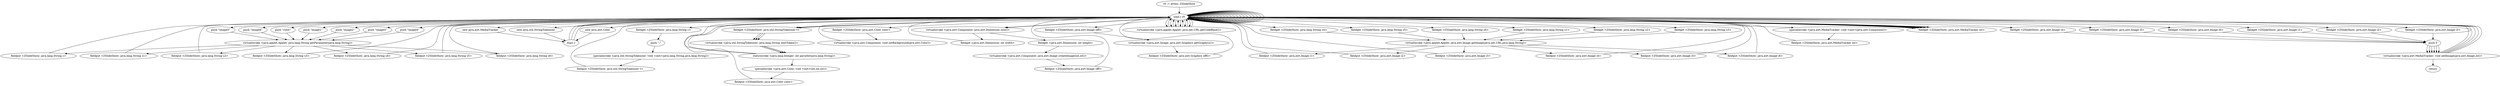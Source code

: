 digraph "" {
    "r0 := @this: ZSlideShow"
    "load.r r0"
    "r0 := @this: ZSlideShow"->"load.r r0";
    "load.r r0"->"load.r r0";
    "push \"color\""
    "load.r r0"->"push \"color\"";
    "virtualinvoke <java.applet.Applet: java.lang.String getParameter(java.lang.String)>"
    "push \"color\""->"virtualinvoke <java.applet.Applet: java.lang.String getParameter(java.lang.String)>";
    "fieldput <ZSlideShow: java.lang.String c>"
    "virtualinvoke <java.applet.Applet: java.lang.String getParameter(java.lang.String)>"->"fieldput <ZSlideShow: java.lang.String c>";
    "fieldput <ZSlideShow: java.lang.String c>"->"load.r r0";
    "new java.util.StringTokenizer"
    "load.r r0"->"new java.util.StringTokenizer";
    "dup1.r"
    "new java.util.StringTokenizer"->"dup1.r";
    "dup1.r"->"load.r r0";
    "fieldget <ZSlideShow: java.lang.String c>"
    "load.r r0"->"fieldget <ZSlideShow: java.lang.String c>";
    "push \";\""
    "fieldget <ZSlideShow: java.lang.String c>"->"push \";\"";
    "specialinvoke <java.util.StringTokenizer: void <init>(java.lang.String,java.lang.String)>"
    "push \";\""->"specialinvoke <java.util.StringTokenizer: void <init>(java.lang.String,java.lang.String)>";
    "fieldput <ZSlideShow: java.util.StringTokenizer t>"
    "specialinvoke <java.util.StringTokenizer: void <init>(java.lang.String,java.lang.String)>"->"fieldput <ZSlideShow: java.util.StringTokenizer t>";
    "fieldput <ZSlideShow: java.util.StringTokenizer t>"->"load.r r0";
    "new java.awt.Color"
    "load.r r0"->"new java.awt.Color";
    "new java.awt.Color"->"dup1.r";
    "dup1.r"->"load.r r0";
    "fieldget <ZSlideShow: java.util.StringTokenizer t>"
    "load.r r0"->"fieldget <ZSlideShow: java.util.StringTokenizer t>";
    "virtualinvoke <java.util.StringTokenizer: java.lang.String nextToken()>"
    "fieldget <ZSlideShow: java.util.StringTokenizer t>"->"virtualinvoke <java.util.StringTokenizer: java.lang.String nextToken()>";
    "staticinvoke <java.lang.Integer: int parseInt(java.lang.String)>"
    "virtualinvoke <java.util.StringTokenizer: java.lang.String nextToken()>"->"staticinvoke <java.lang.Integer: int parseInt(java.lang.String)>";
    "staticinvoke <java.lang.Integer: int parseInt(java.lang.String)>"->"load.r r0";
    "load.r r0"->"fieldget <ZSlideShow: java.util.StringTokenizer t>";
    "fieldget <ZSlideShow: java.util.StringTokenizer t>"->"virtualinvoke <java.util.StringTokenizer: java.lang.String nextToken()>";
    "virtualinvoke <java.util.StringTokenizer: java.lang.String nextToken()>"->"staticinvoke <java.lang.Integer: int parseInt(java.lang.String)>";
    "staticinvoke <java.lang.Integer: int parseInt(java.lang.String)>"->"load.r r0";
    "load.r r0"->"fieldget <ZSlideShow: java.util.StringTokenizer t>";
    "fieldget <ZSlideShow: java.util.StringTokenizer t>"->"virtualinvoke <java.util.StringTokenizer: java.lang.String nextToken()>";
    "virtualinvoke <java.util.StringTokenizer: java.lang.String nextToken()>"->"staticinvoke <java.lang.Integer: int parseInt(java.lang.String)>";
    "specialinvoke <java.awt.Color: void <init>(int,int,int)>"
    "staticinvoke <java.lang.Integer: int parseInt(java.lang.String)>"->"specialinvoke <java.awt.Color: void <init>(int,int,int)>";
    "fieldput <ZSlideShow: java.awt.Color color>"
    "specialinvoke <java.awt.Color: void <init>(int,int,int)>"->"fieldput <ZSlideShow: java.awt.Color color>";
    "fieldput <ZSlideShow: java.awt.Color color>"->"load.r r0";
    "load.r r0"->"load.r r0";
    "fieldget <ZSlideShow: java.awt.Color color>"
    "load.r r0"->"fieldget <ZSlideShow: java.awt.Color color>";
    "virtualinvoke <java.awt.Component: void setBackground(java.awt.Color)>"
    "fieldget <ZSlideShow: java.awt.Color color>"->"virtualinvoke <java.awt.Component: void setBackground(java.awt.Color)>";
    "virtualinvoke <java.awt.Component: void setBackground(java.awt.Color)>"->"load.r r0";
    "load.r r0"->"load.r r0";
    "load.r r0"->"load.r r0";
    "virtualinvoke <java.awt.Component: java.awt.Dimension size()>"
    "load.r r0"->"virtualinvoke <java.awt.Component: java.awt.Dimension size()>";
    "fieldget <java.awt.Dimension: int width>"
    "virtualinvoke <java.awt.Component: java.awt.Dimension size()>"->"fieldget <java.awt.Dimension: int width>";
    "fieldget <java.awt.Dimension: int width>"->"load.r r0";
    "load.r r0"->"virtualinvoke <java.awt.Component: java.awt.Dimension size()>";
    "fieldget <java.awt.Dimension: int height>"
    "virtualinvoke <java.awt.Component: java.awt.Dimension size()>"->"fieldget <java.awt.Dimension: int height>";
    "virtualinvoke <java.awt.Component: java.awt.Image createImage(int,int)>"
    "fieldget <java.awt.Dimension: int height>"->"virtualinvoke <java.awt.Component: java.awt.Image createImage(int,int)>";
    "fieldput <ZSlideShow: java.awt.Image offI>"
    "virtualinvoke <java.awt.Component: java.awt.Image createImage(int,int)>"->"fieldput <ZSlideShow: java.awt.Image offI>";
    "fieldput <ZSlideShow: java.awt.Image offI>"->"load.r r0";
    "load.r r0"->"load.r r0";
    "fieldget <ZSlideShow: java.awt.Image offI>"
    "load.r r0"->"fieldget <ZSlideShow: java.awt.Image offI>";
    "virtualinvoke <java.awt.Image: java.awt.Graphics getGraphics()>"
    "fieldget <ZSlideShow: java.awt.Image offI>"->"virtualinvoke <java.awt.Image: java.awt.Graphics getGraphics()>";
    "fieldput <ZSlideShow: java.awt.Graphics offG>"
    "virtualinvoke <java.awt.Image: java.awt.Graphics getGraphics()>"->"fieldput <ZSlideShow: java.awt.Graphics offG>";
    "fieldput <ZSlideShow: java.awt.Graphics offG>"->"load.r r0";
    "load.r r0"->"load.r r0";
    "push \"image1\""
    "load.r r0"->"push \"image1\"";
    "push \"image1\""->"virtualinvoke <java.applet.Applet: java.lang.String getParameter(java.lang.String)>";
    "fieldput <ZSlideShow: java.lang.String s1>"
    "virtualinvoke <java.applet.Applet: java.lang.String getParameter(java.lang.String)>"->"fieldput <ZSlideShow: java.lang.String s1>";
    "fieldput <ZSlideShow: java.lang.String s1>"->"load.r r0";
    "load.r r0"->"load.r r0";
    "push \"image2\""
    "load.r r0"->"push \"image2\"";
    "push \"image2\""->"virtualinvoke <java.applet.Applet: java.lang.String getParameter(java.lang.String)>";
    "fieldput <ZSlideShow: java.lang.String s2>"
    "virtualinvoke <java.applet.Applet: java.lang.String getParameter(java.lang.String)>"->"fieldput <ZSlideShow: java.lang.String s2>";
    "fieldput <ZSlideShow: java.lang.String s2>"->"load.r r0";
    "load.r r0"->"load.r r0";
    "push \"image3\""
    "load.r r0"->"push \"image3\"";
    "push \"image3\""->"virtualinvoke <java.applet.Applet: java.lang.String getParameter(java.lang.String)>";
    "fieldput <ZSlideShow: java.lang.String s3>"
    "virtualinvoke <java.applet.Applet: java.lang.String getParameter(java.lang.String)>"->"fieldput <ZSlideShow: java.lang.String s3>";
    "fieldput <ZSlideShow: java.lang.String s3>"->"load.r r0";
    "load.r r0"->"load.r r0";
    "push \"image4\""
    "load.r r0"->"push \"image4\"";
    "push \"image4\""->"virtualinvoke <java.applet.Applet: java.lang.String getParameter(java.lang.String)>";
    "fieldput <ZSlideShow: java.lang.String s4>"
    "virtualinvoke <java.applet.Applet: java.lang.String getParameter(java.lang.String)>"->"fieldput <ZSlideShow: java.lang.String s4>";
    "fieldput <ZSlideShow: java.lang.String s4>"->"load.r r0";
    "load.r r0"->"load.r r0";
    "push \"image5\""
    "load.r r0"->"push \"image5\"";
    "push \"image5\""->"virtualinvoke <java.applet.Applet: java.lang.String getParameter(java.lang.String)>";
    "fieldput <ZSlideShow: java.lang.String s5>"
    "virtualinvoke <java.applet.Applet: java.lang.String getParameter(java.lang.String)>"->"fieldput <ZSlideShow: java.lang.String s5>";
    "fieldput <ZSlideShow: java.lang.String s5>"->"load.r r0";
    "load.r r0"->"load.r r0";
    "push \"image6\""
    "load.r r0"->"push \"image6\"";
    "push \"image6\""->"virtualinvoke <java.applet.Applet: java.lang.String getParameter(java.lang.String)>";
    "fieldput <ZSlideShow: java.lang.String s6>"
    "virtualinvoke <java.applet.Applet: java.lang.String getParameter(java.lang.String)>"->"fieldput <ZSlideShow: java.lang.String s6>";
    "fieldput <ZSlideShow: java.lang.String s6>"->"load.r r0";
    "load.r r0"->"load.r r0";
    "load.r r0"->"load.r r0";
    "virtualinvoke <java.applet.Applet: java.net.URL getCodeBase()>"
    "load.r r0"->"virtualinvoke <java.applet.Applet: java.net.URL getCodeBase()>";
    "virtualinvoke <java.applet.Applet: java.net.URL getCodeBase()>"->"load.r r0";
    "fieldget <ZSlideShow: java.lang.String s1>"
    "load.r r0"->"fieldget <ZSlideShow: java.lang.String s1>";
    "virtualinvoke <java.applet.Applet: java.awt.Image getImage(java.net.URL,java.lang.String)>"
    "fieldget <ZSlideShow: java.lang.String s1>"->"virtualinvoke <java.applet.Applet: java.awt.Image getImage(java.net.URL,java.lang.String)>";
    "fieldput <ZSlideShow: java.awt.Image i1>"
    "virtualinvoke <java.applet.Applet: java.awt.Image getImage(java.net.URL,java.lang.String)>"->"fieldput <ZSlideShow: java.awt.Image i1>";
    "fieldput <ZSlideShow: java.awt.Image i1>"->"load.r r0";
    "load.r r0"->"load.r r0";
    "load.r r0"->"load.r r0";
    "load.r r0"->"virtualinvoke <java.applet.Applet: java.net.URL getCodeBase()>";
    "virtualinvoke <java.applet.Applet: java.net.URL getCodeBase()>"->"load.r r0";
    "fieldget <ZSlideShow: java.lang.String s2>"
    "load.r r0"->"fieldget <ZSlideShow: java.lang.String s2>";
    "fieldget <ZSlideShow: java.lang.String s2>"->"virtualinvoke <java.applet.Applet: java.awt.Image getImage(java.net.URL,java.lang.String)>";
    "fieldput <ZSlideShow: java.awt.Image i2>"
    "virtualinvoke <java.applet.Applet: java.awt.Image getImage(java.net.URL,java.lang.String)>"->"fieldput <ZSlideShow: java.awt.Image i2>";
    "fieldput <ZSlideShow: java.awt.Image i2>"->"load.r r0";
    "load.r r0"->"load.r r0";
    "load.r r0"->"load.r r0";
    "load.r r0"->"virtualinvoke <java.applet.Applet: java.net.URL getCodeBase()>";
    "virtualinvoke <java.applet.Applet: java.net.URL getCodeBase()>"->"load.r r0";
    "fieldget <ZSlideShow: java.lang.String s3>"
    "load.r r0"->"fieldget <ZSlideShow: java.lang.String s3>";
    "fieldget <ZSlideShow: java.lang.String s3>"->"virtualinvoke <java.applet.Applet: java.awt.Image getImage(java.net.URL,java.lang.String)>";
    "fieldput <ZSlideShow: java.awt.Image i3>"
    "virtualinvoke <java.applet.Applet: java.awt.Image getImage(java.net.URL,java.lang.String)>"->"fieldput <ZSlideShow: java.awt.Image i3>";
    "fieldput <ZSlideShow: java.awt.Image i3>"->"load.r r0";
    "load.r r0"->"load.r r0";
    "load.r r0"->"load.r r0";
    "load.r r0"->"virtualinvoke <java.applet.Applet: java.net.URL getCodeBase()>";
    "virtualinvoke <java.applet.Applet: java.net.URL getCodeBase()>"->"load.r r0";
    "fieldget <ZSlideShow: java.lang.String s4>"
    "load.r r0"->"fieldget <ZSlideShow: java.lang.String s4>";
    "fieldget <ZSlideShow: java.lang.String s4>"->"virtualinvoke <java.applet.Applet: java.awt.Image getImage(java.net.URL,java.lang.String)>";
    "fieldput <ZSlideShow: java.awt.Image i4>"
    "virtualinvoke <java.applet.Applet: java.awt.Image getImage(java.net.URL,java.lang.String)>"->"fieldput <ZSlideShow: java.awt.Image i4>";
    "fieldput <ZSlideShow: java.awt.Image i4>"->"load.r r0";
    "load.r r0"->"load.r r0";
    "load.r r0"->"load.r r0";
    "load.r r0"->"virtualinvoke <java.applet.Applet: java.net.URL getCodeBase()>";
    "virtualinvoke <java.applet.Applet: java.net.URL getCodeBase()>"->"load.r r0";
    "fieldget <ZSlideShow: java.lang.String s5>"
    "load.r r0"->"fieldget <ZSlideShow: java.lang.String s5>";
    "fieldget <ZSlideShow: java.lang.String s5>"->"virtualinvoke <java.applet.Applet: java.awt.Image getImage(java.net.URL,java.lang.String)>";
    "fieldput <ZSlideShow: java.awt.Image i5>"
    "virtualinvoke <java.applet.Applet: java.awt.Image getImage(java.net.URL,java.lang.String)>"->"fieldput <ZSlideShow: java.awt.Image i5>";
    "fieldput <ZSlideShow: java.awt.Image i5>"->"load.r r0";
    "load.r r0"->"load.r r0";
    "load.r r0"->"load.r r0";
    "load.r r0"->"virtualinvoke <java.applet.Applet: java.net.URL getCodeBase()>";
    "virtualinvoke <java.applet.Applet: java.net.URL getCodeBase()>"->"load.r r0";
    "fieldget <ZSlideShow: java.lang.String s6>"
    "load.r r0"->"fieldget <ZSlideShow: java.lang.String s6>";
    "fieldget <ZSlideShow: java.lang.String s6>"->"virtualinvoke <java.applet.Applet: java.awt.Image getImage(java.net.URL,java.lang.String)>";
    "fieldput <ZSlideShow: java.awt.Image i6>"
    "virtualinvoke <java.applet.Applet: java.awt.Image getImage(java.net.URL,java.lang.String)>"->"fieldput <ZSlideShow: java.awt.Image i6>";
    "fieldput <ZSlideShow: java.awt.Image i6>"->"load.r r0";
    "new java.awt.MediaTracker"
    "load.r r0"->"new java.awt.MediaTracker";
    "new java.awt.MediaTracker"->"dup1.r";
    "dup1.r"->"load.r r0";
    "specialinvoke <java.awt.MediaTracker: void <init>(java.awt.Component)>"
    "load.r r0"->"specialinvoke <java.awt.MediaTracker: void <init>(java.awt.Component)>";
    "fieldput <ZSlideShow: java.awt.MediaTracker mt>"
    "specialinvoke <java.awt.MediaTracker: void <init>(java.awt.Component)>"->"fieldput <ZSlideShow: java.awt.MediaTracker mt>";
    "fieldput <ZSlideShow: java.awt.MediaTracker mt>"->"load.r r0";
    "fieldget <ZSlideShow: java.awt.MediaTracker mt>"
    "load.r r0"->"fieldget <ZSlideShow: java.awt.MediaTracker mt>";
    "fieldget <ZSlideShow: java.awt.MediaTracker mt>"->"load.r r0";
    "fieldget <ZSlideShow: java.awt.Image i1>"
    "load.r r0"->"fieldget <ZSlideShow: java.awt.Image i1>";
    "push 0"
    "fieldget <ZSlideShow: java.awt.Image i1>"->"push 0";
    "virtualinvoke <java.awt.MediaTracker: void addImage(java.awt.Image,int)>"
    "push 0"->"virtualinvoke <java.awt.MediaTracker: void addImage(java.awt.Image,int)>";
    "virtualinvoke <java.awt.MediaTracker: void addImage(java.awt.Image,int)>"->"load.r r0";
    "load.r r0"->"fieldget <ZSlideShow: java.awt.MediaTracker mt>";
    "fieldget <ZSlideShow: java.awt.MediaTracker mt>"->"load.r r0";
    "fieldget <ZSlideShow: java.awt.Image i2>"
    "load.r r0"->"fieldget <ZSlideShow: java.awt.Image i2>";
    "fieldget <ZSlideShow: java.awt.Image i2>"->"push 0";
    "push 0"->"virtualinvoke <java.awt.MediaTracker: void addImage(java.awt.Image,int)>";
    "virtualinvoke <java.awt.MediaTracker: void addImage(java.awt.Image,int)>"->"load.r r0";
    "load.r r0"->"fieldget <ZSlideShow: java.awt.MediaTracker mt>";
    "fieldget <ZSlideShow: java.awt.MediaTracker mt>"->"load.r r0";
    "fieldget <ZSlideShow: java.awt.Image i3>"
    "load.r r0"->"fieldget <ZSlideShow: java.awt.Image i3>";
    "fieldget <ZSlideShow: java.awt.Image i3>"->"push 0";
    "push 0"->"virtualinvoke <java.awt.MediaTracker: void addImage(java.awt.Image,int)>";
    "virtualinvoke <java.awt.MediaTracker: void addImage(java.awt.Image,int)>"->"load.r r0";
    "load.r r0"->"fieldget <ZSlideShow: java.awt.MediaTracker mt>";
    "fieldget <ZSlideShow: java.awt.MediaTracker mt>"->"load.r r0";
    "fieldget <ZSlideShow: java.awt.Image i4>"
    "load.r r0"->"fieldget <ZSlideShow: java.awt.Image i4>";
    "fieldget <ZSlideShow: java.awt.Image i4>"->"push 0";
    "push 0"->"virtualinvoke <java.awt.MediaTracker: void addImage(java.awt.Image,int)>";
    "virtualinvoke <java.awt.MediaTracker: void addImage(java.awt.Image,int)>"->"load.r r0";
    "load.r r0"->"fieldget <ZSlideShow: java.awt.MediaTracker mt>";
    "fieldget <ZSlideShow: java.awt.MediaTracker mt>"->"load.r r0";
    "fieldget <ZSlideShow: java.awt.Image i5>"
    "load.r r0"->"fieldget <ZSlideShow: java.awt.Image i5>";
    "fieldget <ZSlideShow: java.awt.Image i5>"->"push 0";
    "push 0"->"virtualinvoke <java.awt.MediaTracker: void addImage(java.awt.Image,int)>";
    "virtualinvoke <java.awt.MediaTracker: void addImage(java.awt.Image,int)>"->"load.r r0";
    "load.r r0"->"fieldget <ZSlideShow: java.awt.MediaTracker mt>";
    "fieldget <ZSlideShow: java.awt.MediaTracker mt>"->"load.r r0";
    "fieldget <ZSlideShow: java.awt.Image i6>"
    "load.r r0"->"fieldget <ZSlideShow: java.awt.Image i6>";
    "fieldget <ZSlideShow: java.awt.Image i6>"->"push 0";
    "push 0"->"virtualinvoke <java.awt.MediaTracker: void addImage(java.awt.Image,int)>";
    "return"
    "virtualinvoke <java.awt.MediaTracker: void addImage(java.awt.Image,int)>"->"return";
}
